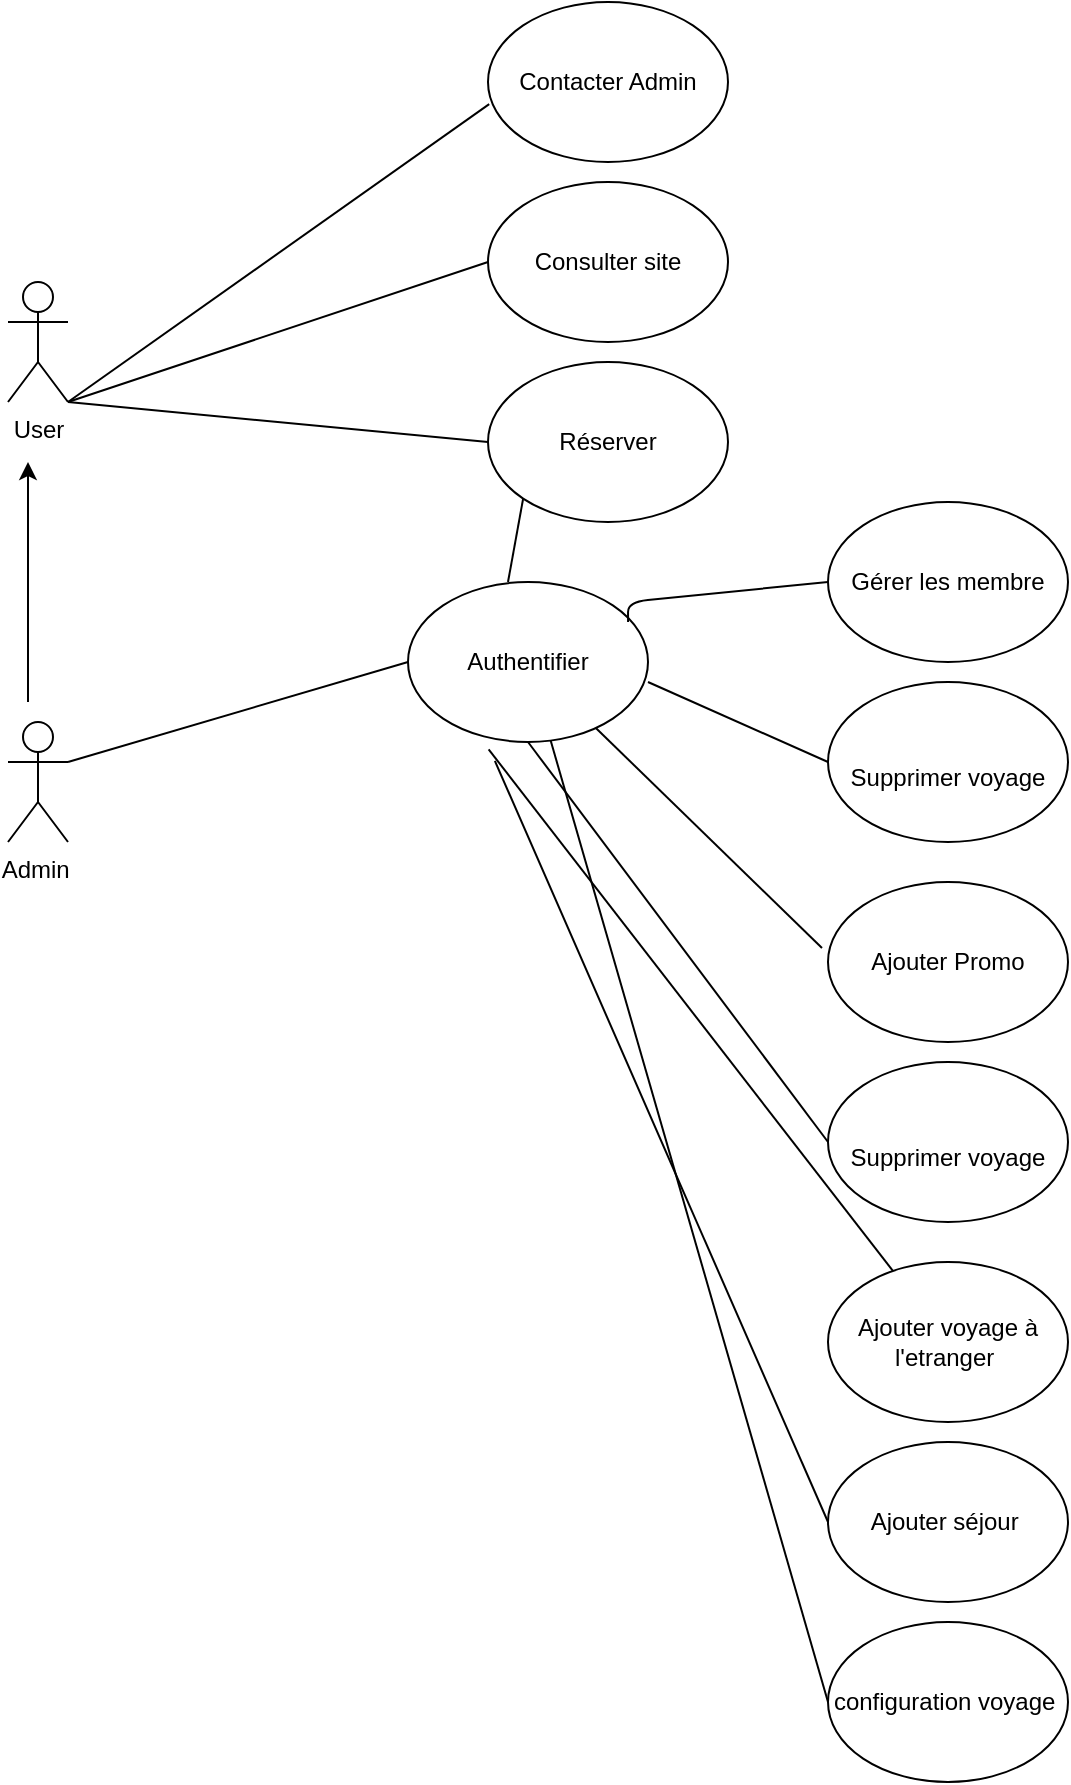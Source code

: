 <mxfile>
    <diagram id="A6oqYPphmIwmSLeFiY-H" name="Page-1">
        <mxGraphModel dx="831" dy="1744" grid="1" gridSize="10" guides="1" tooltips="1" connect="1" arrows="1" fold="1" page="1" pageScale="1" pageWidth="827" pageHeight="1169" math="0" shadow="0">
            <root>
                <mxCell id="0"/>
                <mxCell id="1" parent="0"/>
                <mxCell id="2" value="User" style="shape=umlActor;verticalLabelPosition=bottom;verticalAlign=top;html=1;outlineConnect=0;" vertex="1" parent="1">
                    <mxGeometry x="30" y="90" width="30" height="60" as="geometry"/>
                </mxCell>
                <mxCell id="3" value="Admin&amp;nbsp;&lt;br&gt;" style="shape=umlActor;verticalLabelPosition=bottom;verticalAlign=top;html=1;outlineConnect=0;" vertex="1" parent="1">
                    <mxGeometry x="30" y="310" width="30" height="60" as="geometry"/>
                </mxCell>
                <mxCell id="4" value="" style="endArrow=classic;html=1;" edge="1" parent="1">
                    <mxGeometry width="50" height="50" relative="1" as="geometry">
                        <mxPoint x="40" y="300" as="sourcePoint"/>
                        <mxPoint x="40" y="180" as="targetPoint"/>
                        <Array as="points">
                            <mxPoint x="40" y="280"/>
                        </Array>
                    </mxGeometry>
                </mxCell>
                <mxCell id="5" value="Authentifier" style="ellipse;whiteSpace=wrap;html=1;" vertex="1" parent="1">
                    <mxGeometry x="230" y="240" width="120" height="80" as="geometry"/>
                </mxCell>
                <mxCell id="6" value="" style="endArrow=none;html=1;entryX=1;entryY=0.333;entryDx=0;entryDy=0;entryPerimeter=0;exitX=0;exitY=0.5;exitDx=0;exitDy=0;" edge="1" parent="1" source="5" target="3">
                    <mxGeometry width="50" height="50" relative="1" as="geometry">
                        <mxPoint x="240" y="270" as="sourcePoint"/>
                        <mxPoint x="30" y="360" as="targetPoint"/>
                    </mxGeometry>
                </mxCell>
                <mxCell id="7" value="Gérer les membre" style="ellipse;whiteSpace=wrap;html=1;" vertex="1" parent="1">
                    <mxGeometry x="440" y="200" width="120" height="80" as="geometry"/>
                </mxCell>
                <mxCell id="8" value="&lt;br&gt;Supprimer voyage" style="ellipse;whiteSpace=wrap;html=1;" vertex="1" parent="1">
                    <mxGeometry x="440" y="290" width="120" height="80" as="geometry"/>
                </mxCell>
                <mxCell id="9" value="Ajouter Promo&lt;span style=&quot;color: rgba(0 , 0 , 0 , 0) ; font-family: monospace ; font-size: 0px&quot;&gt;%3CmxGraphModel%3E%3Croot%3E%3CmxCell%20id%3D%220%22%2F%3E%3CmxCell%20id%3D%221%22%20parent%3D%220%22%2F%3E%3CmxCell%20id%3D%222%22%20value%3D%22%26lt%3Bbr%26gt%3BSupprimer%20voyage%22%20style%3D%22ellipse%3BwhiteSpace%3Dwrap%3Bhtml%3D1%3B%22%20vertex%3D%221%22%20parent%3D%221%22%3E%3CmxGeometry%20x%3D%22440%22%20y%3D%22290%22%20width%3D%22120%22%20height%3D%2280%22%20as%3D%22geometry%22%2F%3E%3C%2FmxCell%3E%3C%2Froot%3E%3C%2FmxGraphModel%3E&lt;/span&gt;" style="ellipse;whiteSpace=wrap;html=1;" vertex="1" parent="1">
                    <mxGeometry x="440" y="390" width="120" height="80" as="geometry"/>
                </mxCell>
                <mxCell id="10" value="&lt;br&gt;Supprimer voyage" style="ellipse;whiteSpace=wrap;html=1;" vertex="1" parent="1">
                    <mxGeometry x="440" y="480" width="120" height="80" as="geometry"/>
                </mxCell>
                <mxCell id="11" value="Ajouter voyage à l'etranger&amp;nbsp;" style="ellipse;whiteSpace=wrap;html=1;" vertex="1" parent="1">
                    <mxGeometry x="440" y="580" width="120" height="80" as="geometry"/>
                </mxCell>
                <mxCell id="12" value="Ajouter séjour&amp;nbsp;" style="ellipse;whiteSpace=wrap;html=1;" vertex="1" parent="1">
                    <mxGeometry x="440" y="670" width="120" height="80" as="geometry"/>
                </mxCell>
                <mxCell id="13" value="configuration voyage&amp;nbsp;" style="ellipse;whiteSpace=wrap;html=1;" vertex="1" parent="1">
                    <mxGeometry x="440" y="760" width="120" height="80" as="geometry"/>
                </mxCell>
                <mxCell id="14" value="" style="endArrow=none;html=1;entryX=0;entryY=0.5;entryDx=0;entryDy=0;exitX=0.917;exitY=0.25;exitDx=0;exitDy=0;exitPerimeter=0;" edge="1" parent="1" source="5" target="7">
                    <mxGeometry width="50" height="50" relative="1" as="geometry">
                        <mxPoint x="340" y="250" as="sourcePoint"/>
                        <mxPoint x="340" y="370" as="targetPoint"/>
                        <Array as="points">
                            <mxPoint x="340" y="250"/>
                        </Array>
                    </mxGeometry>
                </mxCell>
                <mxCell id="19" value="" style="endArrow=none;html=1;exitX=-0.025;exitY=0.413;exitDx=0;exitDy=0;exitPerimeter=0;" edge="1" parent="1" source="9" target="5">
                    <mxGeometry width="50" height="50" relative="1" as="geometry">
                        <mxPoint x="290" y="420" as="sourcePoint"/>
                        <mxPoint x="340" y="370" as="targetPoint"/>
                    </mxGeometry>
                </mxCell>
                <mxCell id="20" value="" style="endArrow=none;html=1;entryX=0.5;entryY=1;entryDx=0;entryDy=0;exitX=0;exitY=0.5;exitDx=0;exitDy=0;" edge="1" parent="1" source="10" target="5">
                    <mxGeometry width="50" height="50" relative="1" as="geometry">
                        <mxPoint x="290" y="420" as="sourcePoint"/>
                        <mxPoint x="340" y="370" as="targetPoint"/>
                    </mxGeometry>
                </mxCell>
                <mxCell id="21" value="" style="endArrow=none;html=1;entryX=0.336;entryY=1.046;entryDx=0;entryDy=0;entryPerimeter=0;" edge="1" parent="1" source="11" target="5">
                    <mxGeometry width="50" height="50" relative="1" as="geometry">
                        <mxPoint x="290" y="470" as="sourcePoint"/>
                        <mxPoint x="340" y="420" as="targetPoint"/>
                    </mxGeometry>
                </mxCell>
                <mxCell id="22" value="" style="endArrow=none;html=1;entryX=0.362;entryY=1.118;entryDx=0;entryDy=0;entryPerimeter=0;exitX=0;exitY=0.5;exitDx=0;exitDy=0;" edge="1" parent="1" source="12" target="5">
                    <mxGeometry width="50" height="50" relative="1" as="geometry">
                        <mxPoint x="220" y="570" as="sourcePoint"/>
                        <mxPoint x="270" y="520" as="targetPoint"/>
                    </mxGeometry>
                </mxCell>
                <mxCell id="23" value="" style="endArrow=none;html=1;exitX=0;exitY=0.5;exitDx=0;exitDy=0;" edge="1" parent="1" source="13" target="5">
                    <mxGeometry width="50" height="50" relative="1" as="geometry">
                        <mxPoint x="220" y="570" as="sourcePoint"/>
                        <mxPoint x="270" y="520" as="targetPoint"/>
                    </mxGeometry>
                </mxCell>
                <mxCell id="24" value="Contacter Admin" style="ellipse;whiteSpace=wrap;html=1;" vertex="1" parent="1">
                    <mxGeometry x="270" y="-50" width="120" height="80" as="geometry"/>
                </mxCell>
                <mxCell id="25" value="" style="endArrow=none;html=1;entryX=0.005;entryY=0.638;entryDx=0;entryDy=0;entryPerimeter=0;exitX=1;exitY=1;exitDx=0;exitDy=0;exitPerimeter=0;" edge="1" parent="1" source="2" target="24">
                    <mxGeometry width="50" height="50" relative="1" as="geometry">
                        <mxPoint x="280" y="330" as="sourcePoint"/>
                        <mxPoint x="330" y="280" as="targetPoint"/>
                    </mxGeometry>
                </mxCell>
                <mxCell id="29" value="" style="endArrow=none;html=1;entryX=0;entryY=0.5;entryDx=0;entryDy=0;" edge="1" parent="1" target="8">
                    <mxGeometry width="50" height="50" relative="1" as="geometry">
                        <mxPoint x="350" y="290" as="sourcePoint"/>
                        <mxPoint x="330" y="190" as="targetPoint"/>
                    </mxGeometry>
                </mxCell>
                <mxCell id="30" value="Consulter site" style="ellipse;whiteSpace=wrap;html=1;" vertex="1" parent="1">
                    <mxGeometry x="270" y="40" width="120" height="80" as="geometry"/>
                </mxCell>
                <mxCell id="31" value="" style="endArrow=none;html=1;entryX=0;entryY=0.5;entryDx=0;entryDy=0;" edge="1" parent="1" target="30">
                    <mxGeometry width="50" height="50" relative="1" as="geometry">
                        <mxPoint x="60" y="150" as="sourcePoint"/>
                        <mxPoint x="330" y="190" as="targetPoint"/>
                    </mxGeometry>
                </mxCell>
                <mxCell id="32" value="Réserver" style="ellipse;whiteSpace=wrap;html=1;" vertex="1" parent="1">
                    <mxGeometry x="270" y="130" width="120" height="80" as="geometry"/>
                </mxCell>
                <mxCell id="33" value="" style="endArrow=none;html=1;exitX=1;exitY=1;exitDx=0;exitDy=0;exitPerimeter=0;entryX=0;entryY=0.5;entryDx=0;entryDy=0;" edge="1" parent="1" source="2" target="32">
                    <mxGeometry width="50" height="50" relative="1" as="geometry">
                        <mxPoint x="280" y="240" as="sourcePoint"/>
                        <mxPoint x="330" y="190" as="targetPoint"/>
                    </mxGeometry>
                </mxCell>
                <mxCell id="34" value="" style="endArrow=none;html=1;entryX=0;entryY=1;entryDx=0;entryDy=0;" edge="1" parent="1" target="32">
                    <mxGeometry width="50" height="50" relative="1" as="geometry">
                        <mxPoint x="280" y="240" as="sourcePoint"/>
                        <mxPoint x="330" y="190" as="targetPoint"/>
                    </mxGeometry>
                </mxCell>
            </root>
        </mxGraphModel>
    </diagram>
</mxfile>